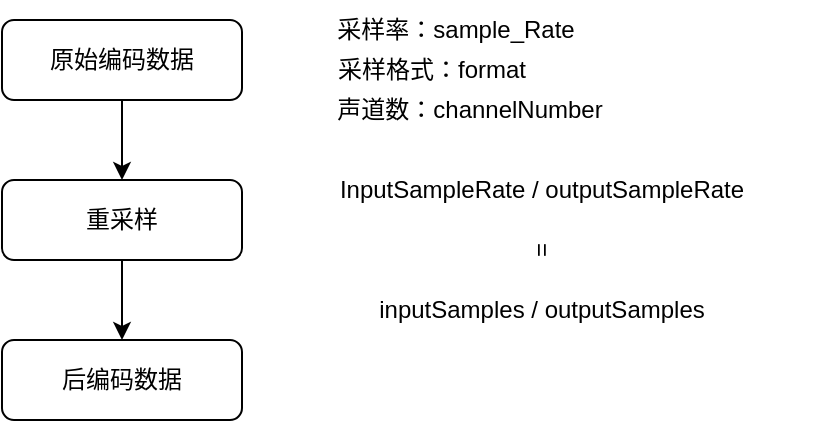 <mxfile version="27.0.5">
  <diagram name="第 1 页" id="AsCph_ZujYffNMxkIo8C">
    <mxGraphModel dx="984" dy="572" grid="1" gridSize="10" guides="1" tooltips="1" connect="1" arrows="1" fold="1" page="1" pageScale="1" pageWidth="827" pageHeight="1169" math="0" shadow="0">
      <root>
        <mxCell id="0" />
        <mxCell id="1" parent="0" />
        <mxCell id="A31AJV1LNyl4dEdWCBkH-3" value="" style="edgeStyle=orthogonalEdgeStyle;rounded=0;orthogonalLoop=1;jettySize=auto;html=1;" edge="1" parent="1" source="A31AJV1LNyl4dEdWCBkH-1" target="A31AJV1LNyl4dEdWCBkH-2">
          <mxGeometry relative="1" as="geometry" />
        </mxCell>
        <mxCell id="A31AJV1LNyl4dEdWCBkH-1" value="原始编码数据" style="rounded=1;whiteSpace=wrap;html=1;" vertex="1" parent="1">
          <mxGeometry x="120" y="120" width="120" height="40" as="geometry" />
        </mxCell>
        <mxCell id="A31AJV1LNyl4dEdWCBkH-5" value="" style="edgeStyle=orthogonalEdgeStyle;rounded=0;orthogonalLoop=1;jettySize=auto;html=1;" edge="1" parent="1" source="A31AJV1LNyl4dEdWCBkH-2" target="A31AJV1LNyl4dEdWCBkH-4">
          <mxGeometry relative="1" as="geometry" />
        </mxCell>
        <mxCell id="A31AJV1LNyl4dEdWCBkH-2" value="重采样" style="whiteSpace=wrap;html=1;rounded=1;" vertex="1" parent="1">
          <mxGeometry x="120" y="200" width="120" height="40" as="geometry" />
        </mxCell>
        <mxCell id="A31AJV1LNyl4dEdWCBkH-4" value="后编码数据" style="whiteSpace=wrap;html=1;rounded=1;" vertex="1" parent="1">
          <mxGeometry x="120" y="280" width="120" height="40" as="geometry" />
        </mxCell>
        <mxCell id="A31AJV1LNyl4dEdWCBkH-6" value="采样率：sample_Rate" style="text;html=1;align=center;verticalAlign=middle;whiteSpace=wrap;rounded=0;" vertex="1" parent="1">
          <mxGeometry x="262" y="110" width="170" height="30" as="geometry" />
        </mxCell>
        <mxCell id="A31AJV1LNyl4dEdWCBkH-7" value="采样格式：format" style="text;html=1;align=center;verticalAlign=middle;whiteSpace=wrap;rounded=0;" vertex="1" parent="1">
          <mxGeometry x="250" y="130" width="170" height="30" as="geometry" />
        </mxCell>
        <mxCell id="A31AJV1LNyl4dEdWCBkH-8" value="声道数：channelNumber" style="text;html=1;align=center;verticalAlign=middle;whiteSpace=wrap;rounded=0;" vertex="1" parent="1">
          <mxGeometry x="269" y="150" width="170" height="30" as="geometry" />
        </mxCell>
        <mxCell id="A31AJV1LNyl4dEdWCBkH-9" value="InputSampleRate / outputSampleRate" style="text;html=1;align=center;verticalAlign=middle;whiteSpace=wrap;rounded=0;" vertex="1" parent="1">
          <mxGeometry x="260" y="190" width="260" height="30" as="geometry" />
        </mxCell>
        <mxCell id="A31AJV1LNyl4dEdWCBkH-10" value="inputSamples / outputSamples" style="text;html=1;align=center;verticalAlign=middle;whiteSpace=wrap;rounded=0;" vertex="1" parent="1">
          <mxGeometry x="250" y="250" width="280" height="30" as="geometry" />
        </mxCell>
        <mxCell id="A31AJV1LNyl4dEdWCBkH-11" value="=" style="text;html=1;align=center;verticalAlign=middle;whiteSpace=wrap;rounded=0;rotation=90;" vertex="1" parent="1">
          <mxGeometry x="360" y="220" width="60" height="30" as="geometry" />
        </mxCell>
      </root>
    </mxGraphModel>
  </diagram>
</mxfile>
